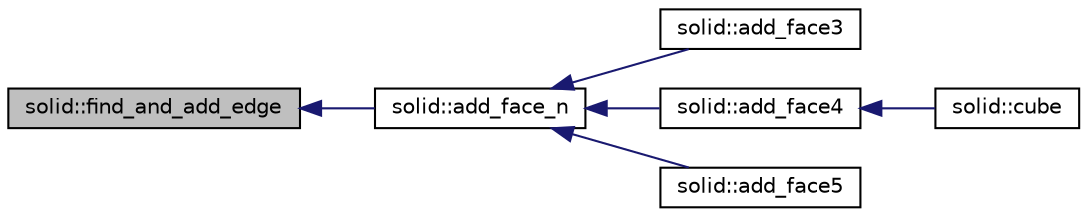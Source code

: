 digraph "solid::find_and_add_edge"
{
  edge [fontname="Helvetica",fontsize="10",labelfontname="Helvetica",labelfontsize="10"];
  node [fontname="Helvetica",fontsize="10",shape=record];
  rankdir="LR";
  Node2377 [label="solid::find_and_add_edge",height=0.2,width=0.4,color="black", fillcolor="grey75", style="filled", fontcolor="black"];
  Node2377 -> Node2378 [dir="back",color="midnightblue",fontsize="10",style="solid",fontname="Helvetica"];
  Node2378 [label="solid::add_face_n",height=0.2,width=0.4,color="black", fillcolor="white", style="filled",URL="$d8/def/classsolid.html#adbadfbdd46abe10cb56f041d2408b001"];
  Node2378 -> Node2379 [dir="back",color="midnightblue",fontsize="10",style="solid",fontname="Helvetica"];
  Node2379 [label="solid::add_face3",height=0.2,width=0.4,color="black", fillcolor="white", style="filled",URL="$d8/def/classsolid.html#a6875ab7d3238826f030bae684137f789"];
  Node2378 -> Node2380 [dir="back",color="midnightblue",fontsize="10",style="solid",fontname="Helvetica"];
  Node2380 [label="solid::add_face4",height=0.2,width=0.4,color="black", fillcolor="white", style="filled",URL="$d8/def/classsolid.html#ae0c74bc52056d190e54a60c78c1858a2"];
  Node2380 -> Node2381 [dir="back",color="midnightblue",fontsize="10",style="solid",fontname="Helvetica"];
  Node2381 [label="solid::cube",height=0.2,width=0.4,color="black", fillcolor="white", style="filled",URL="$d8/def/classsolid.html#a308e6888759550da489397527ed89137"];
  Node2378 -> Node2382 [dir="back",color="midnightblue",fontsize="10",style="solid",fontname="Helvetica"];
  Node2382 [label="solid::add_face5",height=0.2,width=0.4,color="black", fillcolor="white", style="filled",URL="$d8/def/classsolid.html#a56243f48f4573b2989154be1dca68713"];
}
